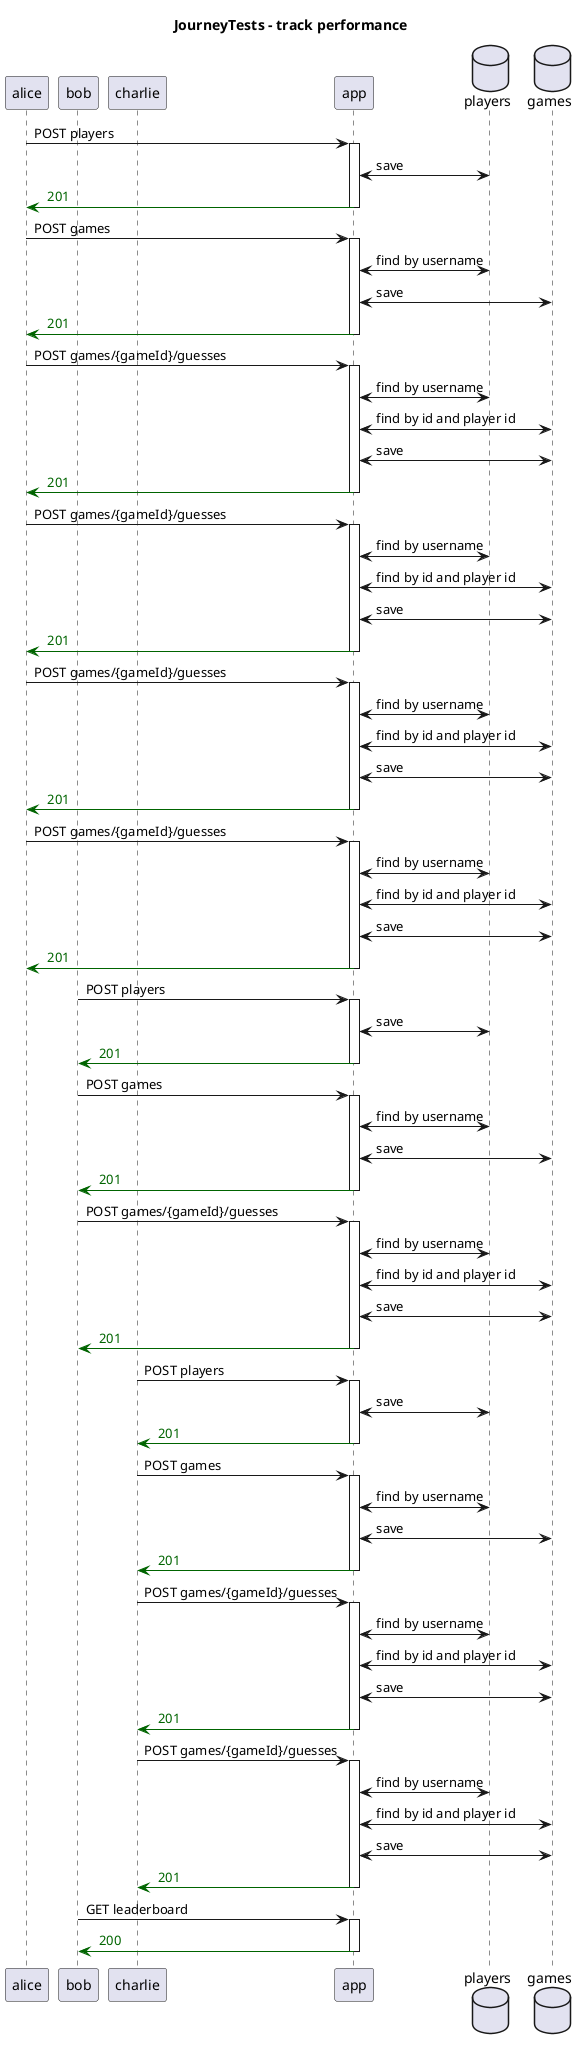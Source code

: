 @startuml
title JourneyTests - track performance
participant "alice"
participant "bob"
participant "charlie"
participant "app"
database "players"
database "games"
"alice" -> "app": POST players
activate "app"
"app" <-> "players": save
"app" -[#DarkGreen]> "alice": <color:DarkGreen> 201 
deactivate "app"
"alice" -> "app": POST games
activate "app"
"app" <-> "players": find by username
"app" <-> "games": save
"app" -[#DarkGreen]> "alice": <color:DarkGreen> 201 
deactivate "app"
"alice" -> "app": POST games/{gameId}/guesses
activate "app"
"app" <-> "players": find by username
"app" <-> "games": find by id and player id
"app" <-> "games": save
"app" -[#DarkGreen]> "alice": <color:DarkGreen> 201 
deactivate "app"
"alice" -> "app": POST games/{gameId}/guesses
activate "app"
"app" <-> "players": find by username
"app" <-> "games": find by id and player id
"app" <-> "games": save
"app" -[#DarkGreen]> "alice": <color:DarkGreen> 201 
deactivate "app"
"alice" -> "app": POST games/{gameId}/guesses
activate "app"
"app" <-> "players": find by username
"app" <-> "games": find by id and player id
"app" <-> "games": save
"app" -[#DarkGreen]> "alice": <color:DarkGreen> 201 
deactivate "app"
"alice" -> "app": POST games/{gameId}/guesses
activate "app"
"app" <-> "players": find by username
"app" <-> "games": find by id and player id
"app" <-> "games": save
"app" -[#DarkGreen]> "alice": <color:DarkGreen> 201 
deactivate "app"
"bob" -> "app": POST players
activate "app"
"app" <-> "players": save
"app" -[#DarkGreen]> "bob": <color:DarkGreen> 201 
deactivate "app"
"bob" -> "app": POST games
activate "app"
"app" <-> "players": find by username
"app" <-> "games": save
"app" -[#DarkGreen]> "bob": <color:DarkGreen> 201 
deactivate "app"
"bob" -> "app": POST games/{gameId}/guesses
activate "app"
"app" <-> "players": find by username
"app" <-> "games": find by id and player id
"app" <-> "games": save
"app" -[#DarkGreen]> "bob": <color:DarkGreen> 201 
deactivate "app"
"charlie" -> "app": POST players
activate "app"
"app" <-> "players": save
"app" -[#DarkGreen]> "charlie": <color:DarkGreen> 201 
deactivate "app"
"charlie" -> "app": POST games
activate "app"
"app" <-> "players": find by username
"app" <-> "games": save
"app" -[#DarkGreen]> "charlie": <color:DarkGreen> 201 
deactivate "app"
"charlie" -> "app": POST games/{gameId}/guesses
activate "app"
"app" <-> "players": find by username
"app" <-> "games": find by id and player id
"app" <-> "games": save
"app" -[#DarkGreen]> "charlie": <color:DarkGreen> 201 
deactivate "app"
"charlie" -> "app": POST games/{gameId}/guesses
activate "app"
"app" <-> "players": find by username
"app" <-> "games": find by id and player id
"app" <-> "games": save
"app" -[#DarkGreen]> "charlie": <color:DarkGreen> 201 
deactivate "app"
"bob" -> "app": GET leaderboard
activate "app"

"app" -[#DarkGreen]> "bob": <color:DarkGreen> 200 
deactivate "app"
@enduml